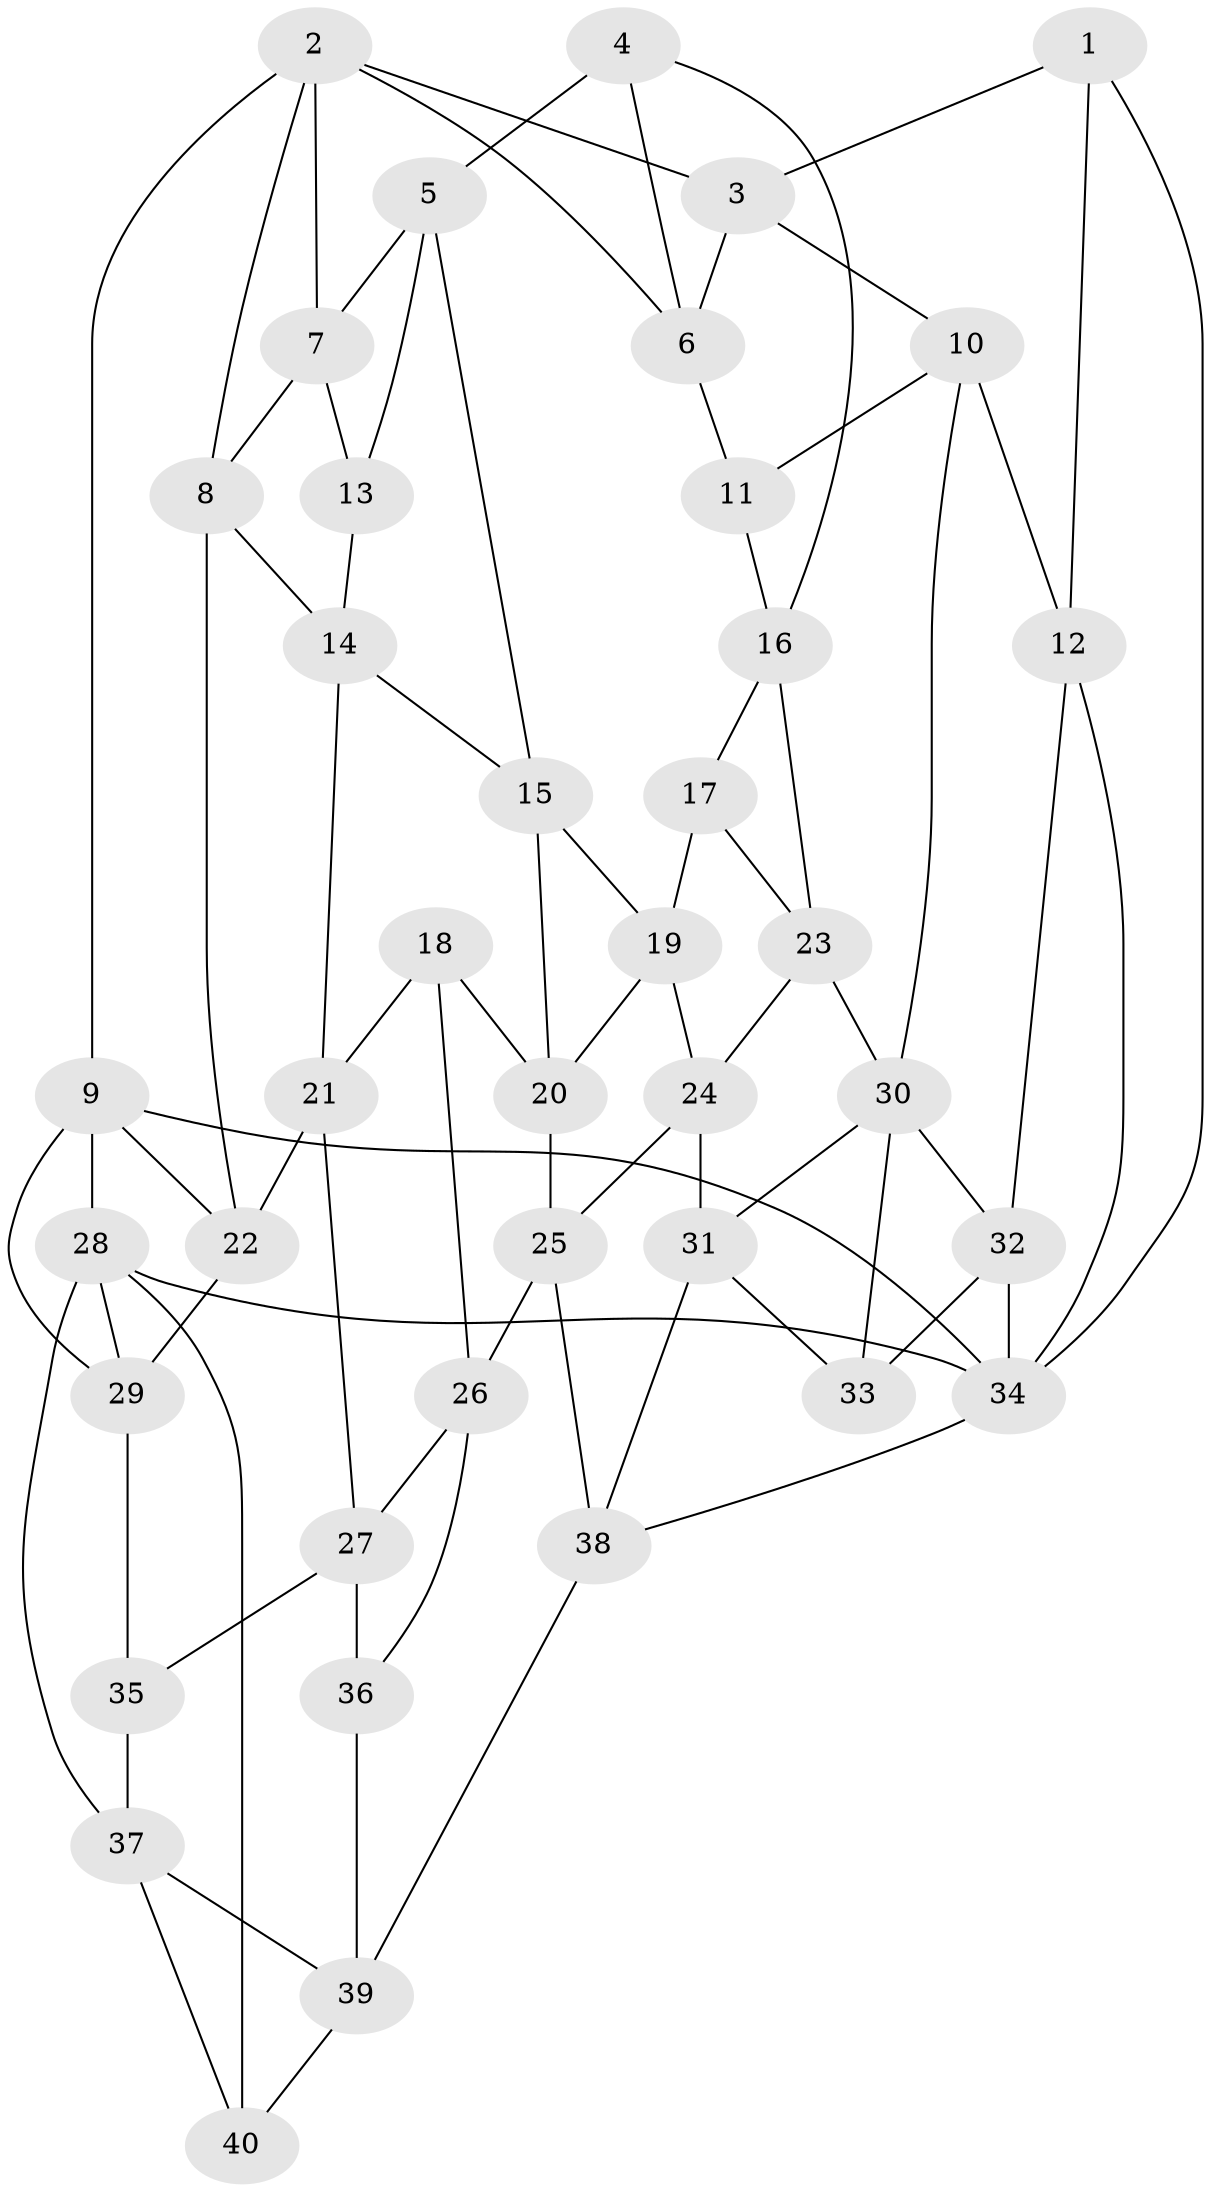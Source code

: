 // original degree distribution, {3: 0.025, 5: 0.5, 4: 0.25, 6: 0.225}
// Generated by graph-tools (version 1.1) at 2025/51/03/09/25 03:51:04]
// undirected, 40 vertices, 78 edges
graph export_dot {
graph [start="1"]
  node [color=gray90,style=filled];
  1;
  2;
  3;
  4;
  5;
  6;
  7;
  8;
  9;
  10;
  11;
  12;
  13;
  14;
  15;
  16;
  17;
  18;
  19;
  20;
  21;
  22;
  23;
  24;
  25;
  26;
  27;
  28;
  29;
  30;
  31;
  32;
  33;
  34;
  35;
  36;
  37;
  38;
  39;
  40;
  1 -- 3 [weight=1.0];
  1 -- 12 [weight=1.0];
  1 -- 34 [weight=1.0];
  2 -- 3 [weight=1.0];
  2 -- 6 [weight=1.0];
  2 -- 7 [weight=1.0];
  2 -- 8 [weight=1.0];
  2 -- 9 [weight=1.0];
  3 -- 6 [weight=1.0];
  3 -- 10 [weight=1.0];
  4 -- 5 [weight=1.0];
  4 -- 6 [weight=1.0];
  4 -- 16 [weight=1.0];
  5 -- 7 [weight=1.0];
  5 -- 13 [weight=1.0];
  5 -- 15 [weight=1.0];
  6 -- 11 [weight=1.0];
  7 -- 8 [weight=1.0];
  7 -- 13 [weight=1.0];
  8 -- 14 [weight=1.0];
  8 -- 22 [weight=1.0];
  9 -- 22 [weight=1.0];
  9 -- 28 [weight=1.0];
  9 -- 29 [weight=1.0];
  9 -- 34 [weight=1.0];
  10 -- 11 [weight=1.0];
  10 -- 12 [weight=1.0];
  10 -- 30 [weight=1.0];
  11 -- 16 [weight=1.0];
  12 -- 32 [weight=1.0];
  12 -- 34 [weight=1.0];
  13 -- 14 [weight=1.0];
  14 -- 15 [weight=1.0];
  14 -- 21 [weight=1.0];
  15 -- 19 [weight=1.0];
  15 -- 20 [weight=1.0];
  16 -- 17 [weight=1.0];
  16 -- 23 [weight=1.0];
  17 -- 19 [weight=1.0];
  17 -- 23 [weight=1.0];
  18 -- 20 [weight=1.0];
  18 -- 21 [weight=1.0];
  18 -- 26 [weight=1.0];
  19 -- 20 [weight=1.0];
  19 -- 24 [weight=1.0];
  20 -- 25 [weight=1.0];
  21 -- 22 [weight=1.0];
  21 -- 27 [weight=1.0];
  22 -- 29 [weight=1.0];
  23 -- 24 [weight=1.0];
  23 -- 30 [weight=1.0];
  24 -- 25 [weight=1.0];
  24 -- 31 [weight=1.0];
  25 -- 26 [weight=1.0];
  25 -- 38 [weight=1.0];
  26 -- 27 [weight=1.0];
  26 -- 36 [weight=1.0];
  27 -- 35 [weight=1.0];
  27 -- 36 [weight=1.0];
  28 -- 29 [weight=1.0];
  28 -- 34 [weight=1.0];
  28 -- 37 [weight=1.0];
  28 -- 40 [weight=1.0];
  29 -- 35 [weight=1.0];
  30 -- 31 [weight=1.0];
  30 -- 32 [weight=1.0];
  30 -- 33 [weight=1.0];
  31 -- 33 [weight=1.0];
  31 -- 38 [weight=1.0];
  32 -- 33 [weight=1.0];
  32 -- 34 [weight=1.0];
  34 -- 38 [weight=1.0];
  35 -- 37 [weight=1.0];
  36 -- 39 [weight=1.0];
  37 -- 39 [weight=1.0];
  37 -- 40 [weight=1.0];
  38 -- 39 [weight=1.0];
  39 -- 40 [weight=1.0];
}

